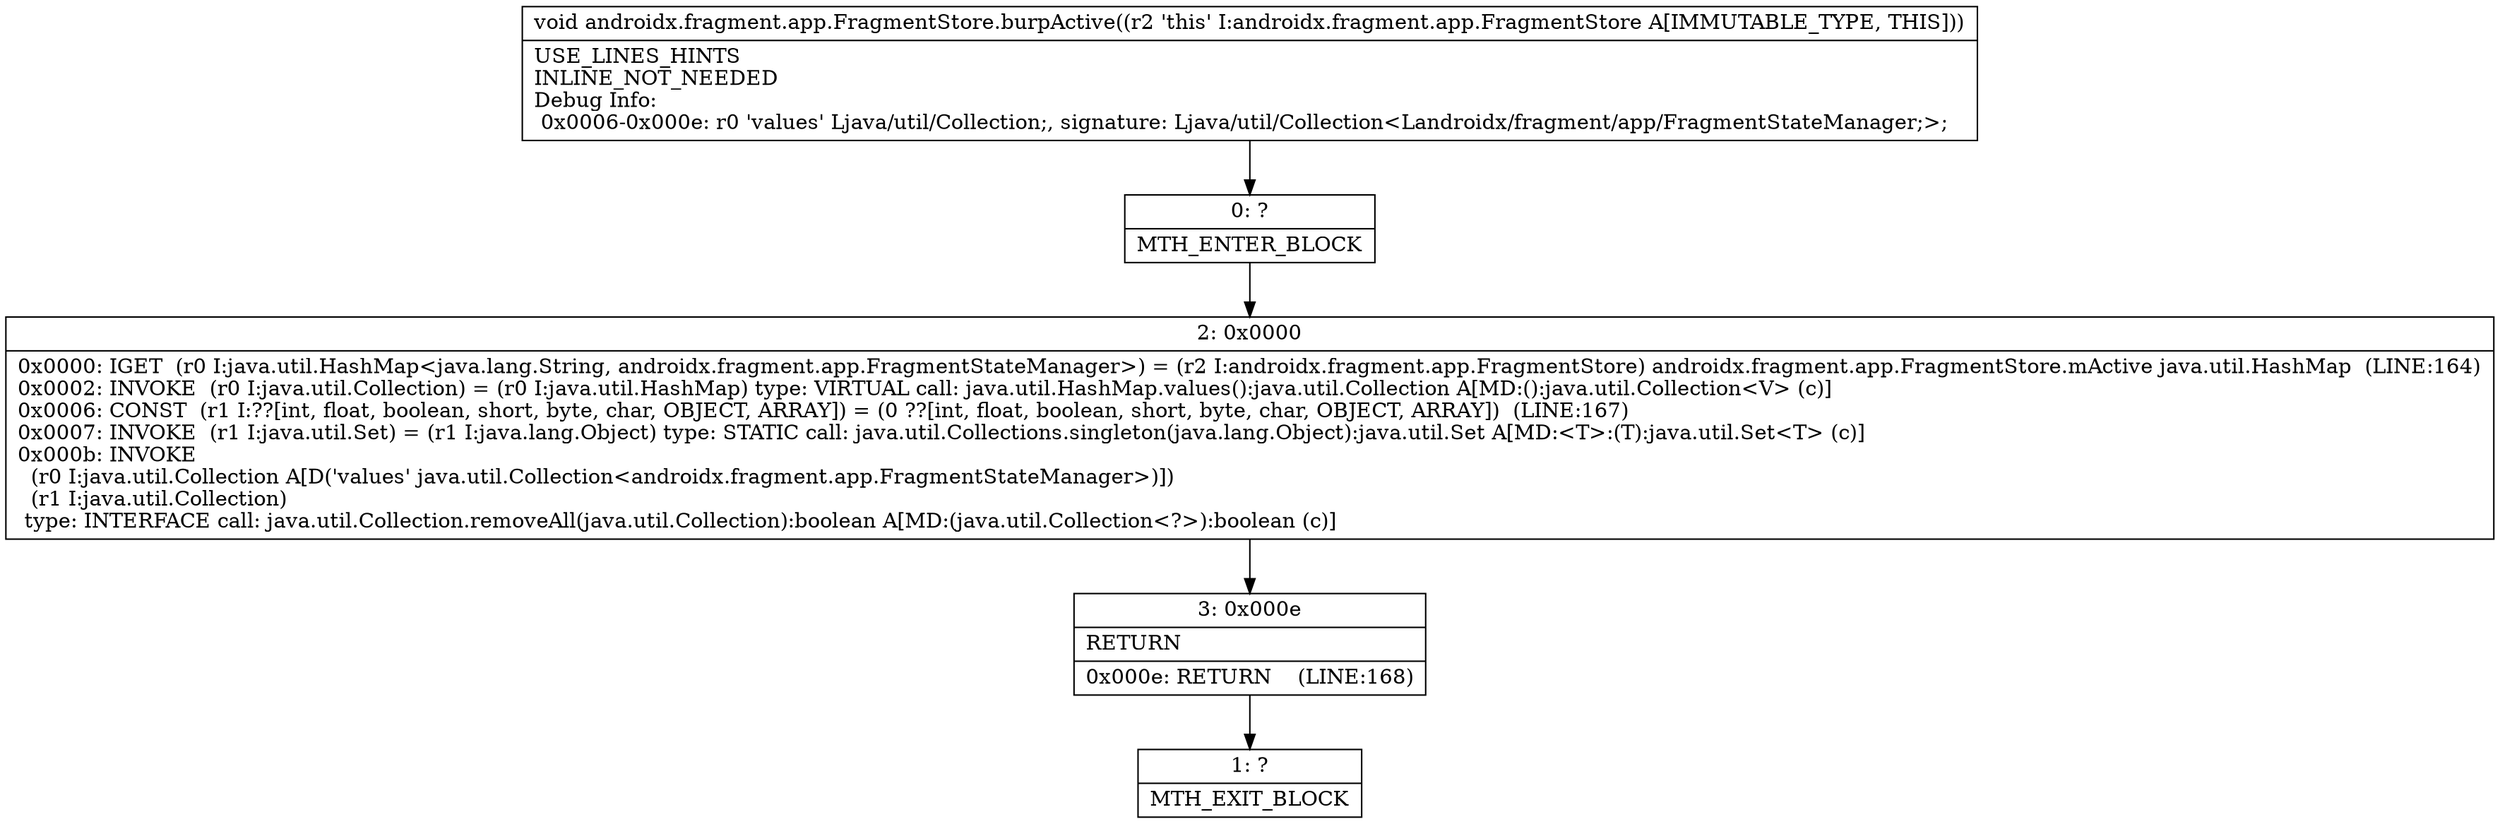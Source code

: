 digraph "CFG forandroidx.fragment.app.FragmentStore.burpActive()V" {
Node_0 [shape=record,label="{0\:\ ?|MTH_ENTER_BLOCK\l}"];
Node_2 [shape=record,label="{2\:\ 0x0000|0x0000: IGET  (r0 I:java.util.HashMap\<java.lang.String, androidx.fragment.app.FragmentStateManager\>) = (r2 I:androidx.fragment.app.FragmentStore) androidx.fragment.app.FragmentStore.mActive java.util.HashMap  (LINE:164)\l0x0002: INVOKE  (r0 I:java.util.Collection) = (r0 I:java.util.HashMap) type: VIRTUAL call: java.util.HashMap.values():java.util.Collection A[MD:():java.util.Collection\<V\> (c)]\l0x0006: CONST  (r1 I:??[int, float, boolean, short, byte, char, OBJECT, ARRAY]) = (0 ??[int, float, boolean, short, byte, char, OBJECT, ARRAY])  (LINE:167)\l0x0007: INVOKE  (r1 I:java.util.Set) = (r1 I:java.lang.Object) type: STATIC call: java.util.Collections.singleton(java.lang.Object):java.util.Set A[MD:\<T\>:(T):java.util.Set\<T\> (c)]\l0x000b: INVOKE  \l  (r0 I:java.util.Collection A[D('values' java.util.Collection\<androidx.fragment.app.FragmentStateManager\>)])\l  (r1 I:java.util.Collection)\l type: INTERFACE call: java.util.Collection.removeAll(java.util.Collection):boolean A[MD:(java.util.Collection\<?\>):boolean (c)]\l}"];
Node_3 [shape=record,label="{3\:\ 0x000e|RETURN\l|0x000e: RETURN    (LINE:168)\l}"];
Node_1 [shape=record,label="{1\:\ ?|MTH_EXIT_BLOCK\l}"];
MethodNode[shape=record,label="{void androidx.fragment.app.FragmentStore.burpActive((r2 'this' I:androidx.fragment.app.FragmentStore A[IMMUTABLE_TYPE, THIS]))  | USE_LINES_HINTS\lINLINE_NOT_NEEDED\lDebug Info:\l  0x0006\-0x000e: r0 'values' Ljava\/util\/Collection;, signature: Ljava\/util\/Collection\<Landroidx\/fragment\/app\/FragmentStateManager;\>;\l}"];
MethodNode -> Node_0;Node_0 -> Node_2;
Node_2 -> Node_3;
Node_3 -> Node_1;
}

